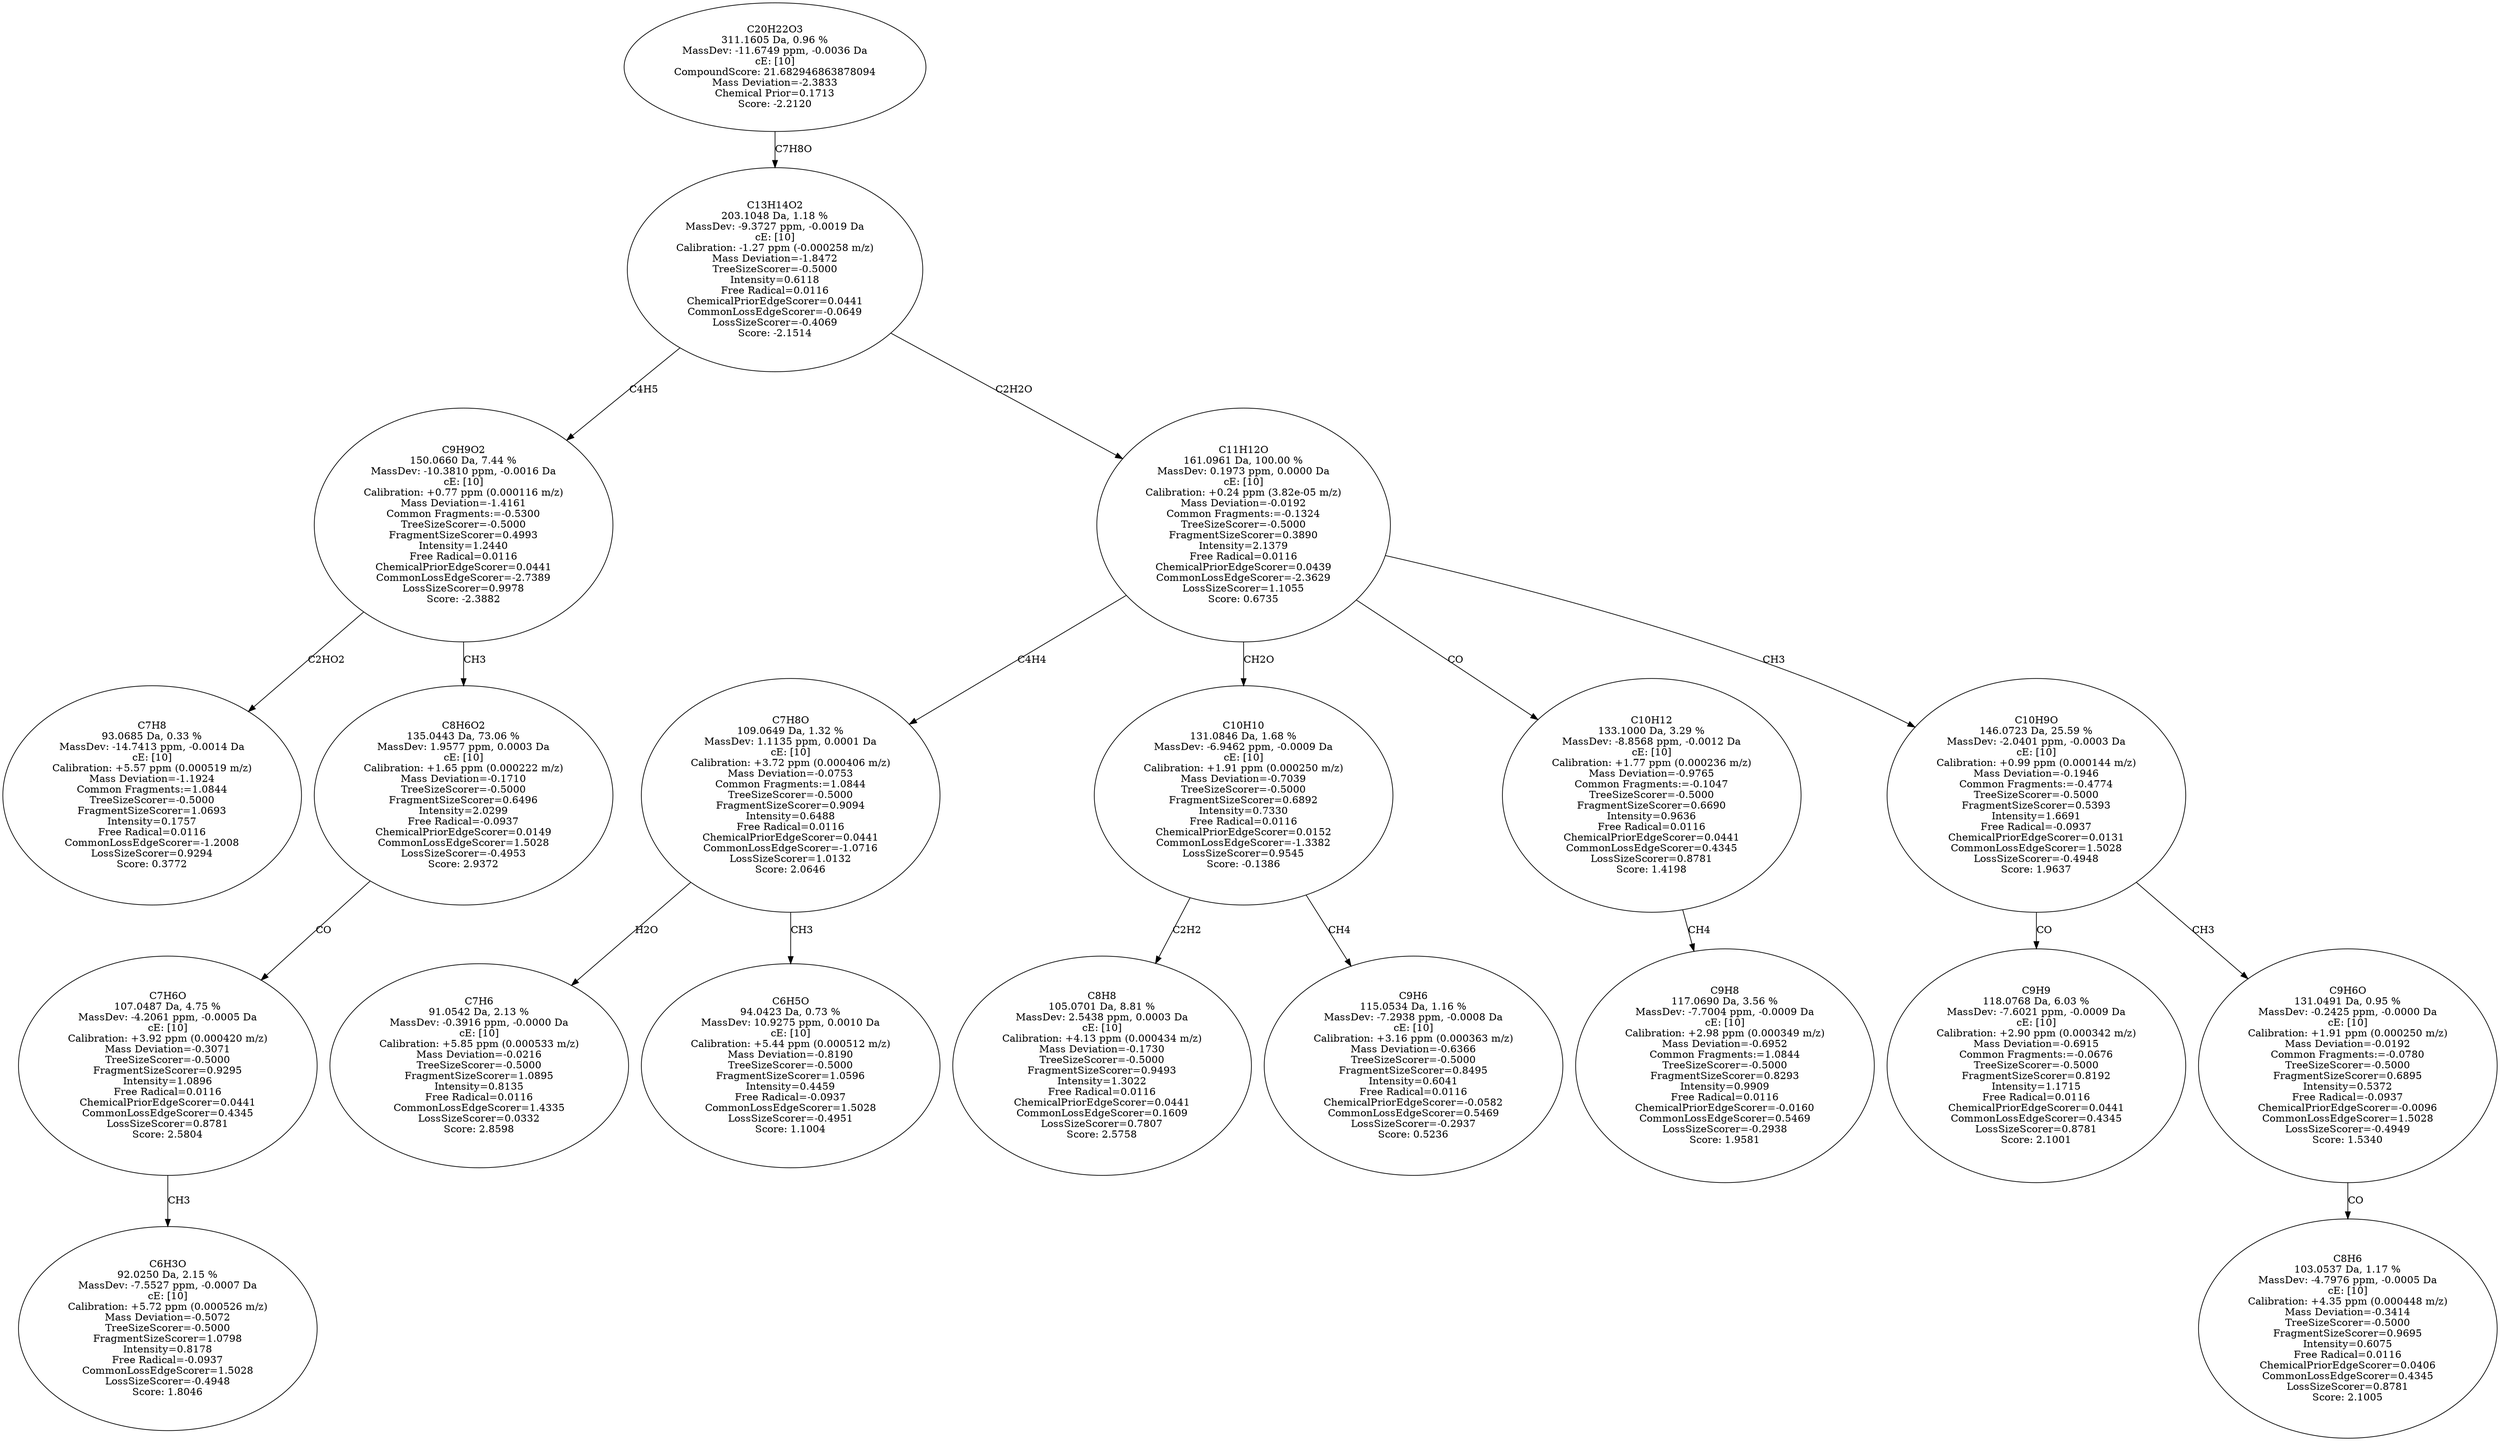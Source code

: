 strict digraph {
v1 [label="C7H8\n93.0685 Da, 0.33 %\nMassDev: -14.7413 ppm, -0.0014 Da\ncE: [10]\nCalibration: +5.57 ppm (0.000519 m/z)\nMass Deviation=-1.1924\nCommon Fragments:=1.0844\nTreeSizeScorer=-0.5000\nFragmentSizeScorer=1.0693\nIntensity=0.1757\nFree Radical=0.0116\nCommonLossEdgeScorer=-1.2008\nLossSizeScorer=0.9294\nScore: 0.3772"];
v2 [label="C6H3O\n92.0250 Da, 2.15 %\nMassDev: -7.5527 ppm, -0.0007 Da\ncE: [10]\nCalibration: +5.72 ppm (0.000526 m/z)\nMass Deviation=-0.5072\nTreeSizeScorer=-0.5000\nFragmentSizeScorer=1.0798\nIntensity=0.8178\nFree Radical=-0.0937\nCommonLossEdgeScorer=1.5028\nLossSizeScorer=-0.4948\nScore: 1.8046"];
v3 [label="C7H6O\n107.0487 Da, 4.75 %\nMassDev: -4.2061 ppm, -0.0005 Da\ncE: [10]\nCalibration: +3.92 ppm (0.000420 m/z)\nMass Deviation=-0.3071\nTreeSizeScorer=-0.5000\nFragmentSizeScorer=0.9295\nIntensity=1.0896\nFree Radical=0.0116\nChemicalPriorEdgeScorer=0.0441\nCommonLossEdgeScorer=0.4345\nLossSizeScorer=0.8781\nScore: 2.5804"];
v4 [label="C8H6O2\n135.0443 Da, 73.06 %\nMassDev: 1.9577 ppm, 0.0003 Da\ncE: [10]\nCalibration: +1.65 ppm (0.000222 m/z)\nMass Deviation=-0.1710\nTreeSizeScorer=-0.5000\nFragmentSizeScorer=0.6496\nIntensity=2.0299\nFree Radical=-0.0937\nChemicalPriorEdgeScorer=0.0149\nCommonLossEdgeScorer=1.5028\nLossSizeScorer=-0.4953\nScore: 2.9372"];
v5 [label="C9H9O2\n150.0660 Da, 7.44 %\nMassDev: -10.3810 ppm, -0.0016 Da\ncE: [10]\nCalibration: +0.77 ppm (0.000116 m/z)\nMass Deviation=-1.4161\nCommon Fragments:=-0.5300\nTreeSizeScorer=-0.5000\nFragmentSizeScorer=0.4993\nIntensity=1.2440\nFree Radical=0.0116\nChemicalPriorEdgeScorer=0.0441\nCommonLossEdgeScorer=-2.7389\nLossSizeScorer=0.9978\nScore: -2.3882"];
v6 [label="C7H6\n91.0542 Da, 2.13 %\nMassDev: -0.3916 ppm, -0.0000 Da\ncE: [10]\nCalibration: +5.85 ppm (0.000533 m/z)\nMass Deviation=-0.0216\nTreeSizeScorer=-0.5000\nFragmentSizeScorer=1.0895\nIntensity=0.8135\nFree Radical=0.0116\nCommonLossEdgeScorer=1.4335\nLossSizeScorer=0.0332\nScore: 2.8598"];
v7 [label="C6H5O\n94.0423 Da, 0.73 %\nMassDev: 10.9275 ppm, 0.0010 Da\ncE: [10]\nCalibration: +5.44 ppm (0.000512 m/z)\nMass Deviation=-0.8190\nTreeSizeScorer=-0.5000\nFragmentSizeScorer=1.0596\nIntensity=0.4459\nFree Radical=-0.0937\nCommonLossEdgeScorer=1.5028\nLossSizeScorer=-0.4951\nScore: 1.1004"];
v8 [label="C7H8O\n109.0649 Da, 1.32 %\nMassDev: 1.1135 ppm, 0.0001 Da\ncE: [10]\nCalibration: +3.72 ppm (0.000406 m/z)\nMass Deviation=-0.0753\nCommon Fragments:=1.0844\nTreeSizeScorer=-0.5000\nFragmentSizeScorer=0.9094\nIntensity=0.6488\nFree Radical=0.0116\nChemicalPriorEdgeScorer=0.0441\nCommonLossEdgeScorer=-1.0716\nLossSizeScorer=1.0132\nScore: 2.0646"];
v9 [label="C8H8\n105.0701 Da, 8.81 %\nMassDev: 2.5438 ppm, 0.0003 Da\ncE: [10]\nCalibration: +4.13 ppm (0.000434 m/z)\nMass Deviation=-0.1730\nTreeSizeScorer=-0.5000\nFragmentSizeScorer=0.9493\nIntensity=1.3022\nFree Radical=0.0116\nChemicalPriorEdgeScorer=0.0441\nCommonLossEdgeScorer=0.1609\nLossSizeScorer=0.7807\nScore: 2.5758"];
v10 [label="C9H6\n115.0534 Da, 1.16 %\nMassDev: -7.2938 ppm, -0.0008 Da\ncE: [10]\nCalibration: +3.16 ppm (0.000363 m/z)\nMass Deviation=-0.6366\nTreeSizeScorer=-0.5000\nFragmentSizeScorer=0.8495\nIntensity=0.6041\nFree Radical=0.0116\nChemicalPriorEdgeScorer=-0.0582\nCommonLossEdgeScorer=0.5469\nLossSizeScorer=-0.2937\nScore: 0.5236"];
v11 [label="C10H10\n131.0846 Da, 1.68 %\nMassDev: -6.9462 ppm, -0.0009 Da\ncE: [10]\nCalibration: +1.91 ppm (0.000250 m/z)\nMass Deviation=-0.7039\nTreeSizeScorer=-0.5000\nFragmentSizeScorer=0.6892\nIntensity=0.7330\nFree Radical=0.0116\nChemicalPriorEdgeScorer=0.0152\nCommonLossEdgeScorer=-1.3382\nLossSizeScorer=0.9545\nScore: -0.1386"];
v12 [label="C9H8\n117.0690 Da, 3.56 %\nMassDev: -7.7004 ppm, -0.0009 Da\ncE: [10]\nCalibration: +2.98 ppm (0.000349 m/z)\nMass Deviation=-0.6952\nCommon Fragments:=1.0844\nTreeSizeScorer=-0.5000\nFragmentSizeScorer=0.8293\nIntensity=0.9909\nFree Radical=0.0116\nChemicalPriorEdgeScorer=-0.0160\nCommonLossEdgeScorer=0.5469\nLossSizeScorer=-0.2938\nScore: 1.9581"];
v13 [label="C10H12\n133.1000 Da, 3.29 %\nMassDev: -8.8568 ppm, -0.0012 Da\ncE: [10]\nCalibration: +1.77 ppm (0.000236 m/z)\nMass Deviation=-0.9765\nCommon Fragments:=-0.1047\nTreeSizeScorer=-0.5000\nFragmentSizeScorer=0.6690\nIntensity=0.9636\nFree Radical=0.0116\nChemicalPriorEdgeScorer=0.0441\nCommonLossEdgeScorer=0.4345\nLossSizeScorer=0.8781\nScore: 1.4198"];
v14 [label="C9H9\n118.0768 Da, 6.03 %\nMassDev: -7.6021 ppm, -0.0009 Da\ncE: [10]\nCalibration: +2.90 ppm (0.000342 m/z)\nMass Deviation=-0.6915\nCommon Fragments:=-0.0676\nTreeSizeScorer=-0.5000\nFragmentSizeScorer=0.8192\nIntensity=1.1715\nFree Radical=0.0116\nChemicalPriorEdgeScorer=0.0441\nCommonLossEdgeScorer=0.4345\nLossSizeScorer=0.8781\nScore: 2.1001"];
v15 [label="C8H6\n103.0537 Da, 1.17 %\nMassDev: -4.7976 ppm, -0.0005 Da\ncE: [10]\nCalibration: +4.35 ppm (0.000448 m/z)\nMass Deviation=-0.3414\nTreeSizeScorer=-0.5000\nFragmentSizeScorer=0.9695\nIntensity=0.6075\nFree Radical=0.0116\nChemicalPriorEdgeScorer=0.0406\nCommonLossEdgeScorer=0.4345\nLossSizeScorer=0.8781\nScore: 2.1005"];
v16 [label="C9H6O\n131.0491 Da, 0.95 %\nMassDev: -0.2425 ppm, -0.0000 Da\ncE: [10]\nCalibration: +1.91 ppm (0.000250 m/z)\nMass Deviation=-0.0192\nCommon Fragments:=-0.0780\nTreeSizeScorer=-0.5000\nFragmentSizeScorer=0.6895\nIntensity=0.5372\nFree Radical=-0.0937\nChemicalPriorEdgeScorer=-0.0096\nCommonLossEdgeScorer=1.5028\nLossSizeScorer=-0.4949\nScore: 1.5340"];
v17 [label="C10H9O\n146.0723 Da, 25.59 %\nMassDev: -2.0401 ppm, -0.0003 Da\ncE: [10]\nCalibration: +0.99 ppm (0.000144 m/z)\nMass Deviation=-0.1946\nCommon Fragments:=-0.4774\nTreeSizeScorer=-0.5000\nFragmentSizeScorer=0.5393\nIntensity=1.6691\nFree Radical=-0.0937\nChemicalPriorEdgeScorer=0.0131\nCommonLossEdgeScorer=1.5028\nLossSizeScorer=-0.4948\nScore: 1.9637"];
v18 [label="C11H12O\n161.0961 Da, 100.00 %\nMassDev: 0.1973 ppm, 0.0000 Da\ncE: [10]\nCalibration: +0.24 ppm (3.82e-05 m/z)\nMass Deviation=-0.0192\nCommon Fragments:=-0.1324\nTreeSizeScorer=-0.5000\nFragmentSizeScorer=0.3890\nIntensity=2.1379\nFree Radical=0.0116\nChemicalPriorEdgeScorer=0.0439\nCommonLossEdgeScorer=-2.3629\nLossSizeScorer=1.1055\nScore: 0.6735"];
v19 [label="C13H14O2\n203.1048 Da, 1.18 %\nMassDev: -9.3727 ppm, -0.0019 Da\ncE: [10]\nCalibration: -1.27 ppm (-0.000258 m/z)\nMass Deviation=-1.8472\nTreeSizeScorer=-0.5000\nIntensity=0.6118\nFree Radical=0.0116\nChemicalPriorEdgeScorer=0.0441\nCommonLossEdgeScorer=-0.0649\nLossSizeScorer=-0.4069\nScore: -2.1514"];
v20 [label="C20H22O3\n311.1605 Da, 0.96 %\nMassDev: -11.6749 ppm, -0.0036 Da\ncE: [10]\nCompoundScore: 21.682946863878094\nMass Deviation=-2.3833\nChemical Prior=0.1713\nScore: -2.2120"];
v5 -> v1 [label="C2HO2"];
v3 -> v2 [label="CH3"];
v4 -> v3 [label="CO"];
v5 -> v4 [label="CH3"];
v19 -> v5 [label="C4H5"];
v8 -> v6 [label="H2O"];
v8 -> v7 [label="CH3"];
v18 -> v8 [label="C4H4"];
v11 -> v9 [label="C2H2"];
v11 -> v10 [label="CH4"];
v18 -> v11 [label="CH2O"];
v13 -> v12 [label="CH4"];
v18 -> v13 [label="CO"];
v17 -> v14 [label="CO"];
v16 -> v15 [label="CO"];
v17 -> v16 [label="CH3"];
v18 -> v17 [label="CH3"];
v19 -> v18 [label="C2H2O"];
v20 -> v19 [label="C7H8O"];
}